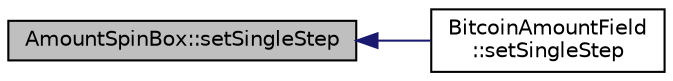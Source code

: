 digraph "AmountSpinBox::setSingleStep"
{
  edge [fontname="Helvetica",fontsize="10",labelfontname="Helvetica",labelfontsize="10"];
  node [fontname="Helvetica",fontsize="10",shape=record];
  rankdir="LR";
  Node62 [label="AmountSpinBox::setSingleStep",height=0.2,width=0.4,color="black", fillcolor="grey75", style="filled", fontcolor="black"];
  Node62 -> Node63 [dir="back",color="midnightblue",fontsize="10",style="solid",fontname="Helvetica"];
  Node63 [label="BitcoinAmountField\l::setSingleStep",height=0.2,width=0.4,color="black", fillcolor="white", style="filled",URL="$class_bitcoin_amount_field.html#a26ff92c23985e9ed79870311aed298c3",tooltip="Set single step in satoshis. "];
}
